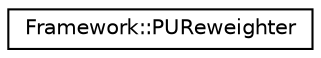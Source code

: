 digraph "Graphical Class Hierarchy"
{
 // LATEX_PDF_SIZE
  edge [fontname="Helvetica",fontsize="10",labelfontname="Helvetica",labelfontsize="10"];
  node [fontname="Helvetica",fontsize="10",shape=record];
  rankdir="LR";
  Node0 [label="Framework::PUReweighter",height=0.2,width=0.4,color="black", fillcolor="white", style="filled",URL="$classFramework_1_1PUReweighter.html",tooltip=" "];
}
